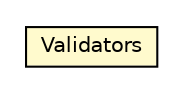 #!/usr/local/bin/dot
#
# Class diagram 
# Generated by UMLGraph version R5_6-24-gf6e263 (http://www.umlgraph.org/)
#

digraph G {
	edge [fontname="Helvetica",fontsize=10,labelfontname="Helvetica",labelfontsize=10];
	node [fontname="Helvetica",fontsize=10,shape=plaintext];
	nodesep=0.25;
	ranksep=0.5;
	// org.universAAL.ucc.configuration.model.configurationdefinition.Validators
	c8473718 [label=<<table title="org.universAAL.ucc.configuration.model.configurationdefinition.Validators" border="0" cellborder="1" cellspacing="0" cellpadding="2" port="p" bgcolor="lemonChiffon" href="./Validators.html">
		<tr><td><table border="0" cellspacing="0" cellpadding="1">
<tr><td align="center" balign="center"> Validators </td></tr>
		</table></td></tr>
		</table>>, URL="./Validators.html", fontname="Helvetica", fontcolor="black", fontsize=10.0];
}

